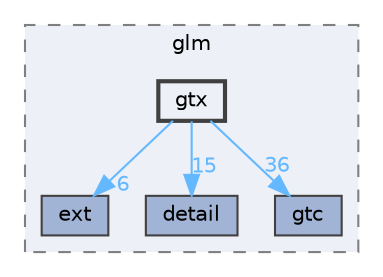 digraph "C:/Users/HP/Documents/GitHub/Minero-Game/lib/glm/glm/gtx"
{
 // LATEX_PDF_SIZE
  bgcolor="transparent";
  edge [fontname=Helvetica,fontsize=10,labelfontname=Helvetica,labelfontsize=10];
  node [fontname=Helvetica,fontsize=10,shape=box,height=0.2,width=0.4];
  compound=true
  subgraph clusterdir_09c269c0433daa7bc11baa4aa8d589cf {
    graph [ bgcolor="#edf0f7", pencolor="grey50", label="glm", fontname=Helvetica,fontsize=10 style="filled,dashed", URL="dir_09c269c0433daa7bc11baa4aa8d589cf.html",tooltip=""]
  dir_6d076d330673a9e43ce5acc410ba393d [label="ext", fillcolor="#a2b4d6", color="grey25", style="filled", URL="dir_6d076d330673a9e43ce5acc410ba393d.html",tooltip=""];
  dir_afeb93dc112dfeb6ac5d0790e67b79d6 [label="detail", fillcolor="#a2b4d6", color="grey25", style="filled", URL="dir_afeb93dc112dfeb6ac5d0790e67b79d6.html",tooltip=""];
  dir_a3e21b2493c44ac762da0ad2ae22bc71 [label="gtc", fillcolor="#a2b4d6", color="grey25", style="filled", URL="dir_a3e21b2493c44ac762da0ad2ae22bc71.html",tooltip=""];
  dir_fbff753155c2dec78b03fd989a64a8fb [label="gtx", fillcolor="#edf0f7", color="grey25", style="filled,bold", URL="dir_fbff753155c2dec78b03fd989a64a8fb.html",tooltip=""];
  }
  dir_fbff753155c2dec78b03fd989a64a8fb->dir_6d076d330673a9e43ce5acc410ba393d [headlabel="6", labeldistance=1.5 headhref="dir_000161_000096.html" href="dir_000161_000096.html" color="steelblue1" fontcolor="steelblue1"];
  dir_fbff753155c2dec78b03fd989a64a8fb->dir_a3e21b2493c44ac762da0ad2ae22bc71 [headlabel="36", labeldistance=1.5 headhref="dir_000161_000155.html" href="dir_000161_000155.html" color="steelblue1" fontcolor="steelblue1"];
  dir_fbff753155c2dec78b03fd989a64a8fb->dir_afeb93dc112dfeb6ac5d0790e67b79d6 [headlabel="15", labeldistance=1.5 headhref="dir_000161_000075.html" href="dir_000161_000075.html" color="steelblue1" fontcolor="steelblue1"];
}
